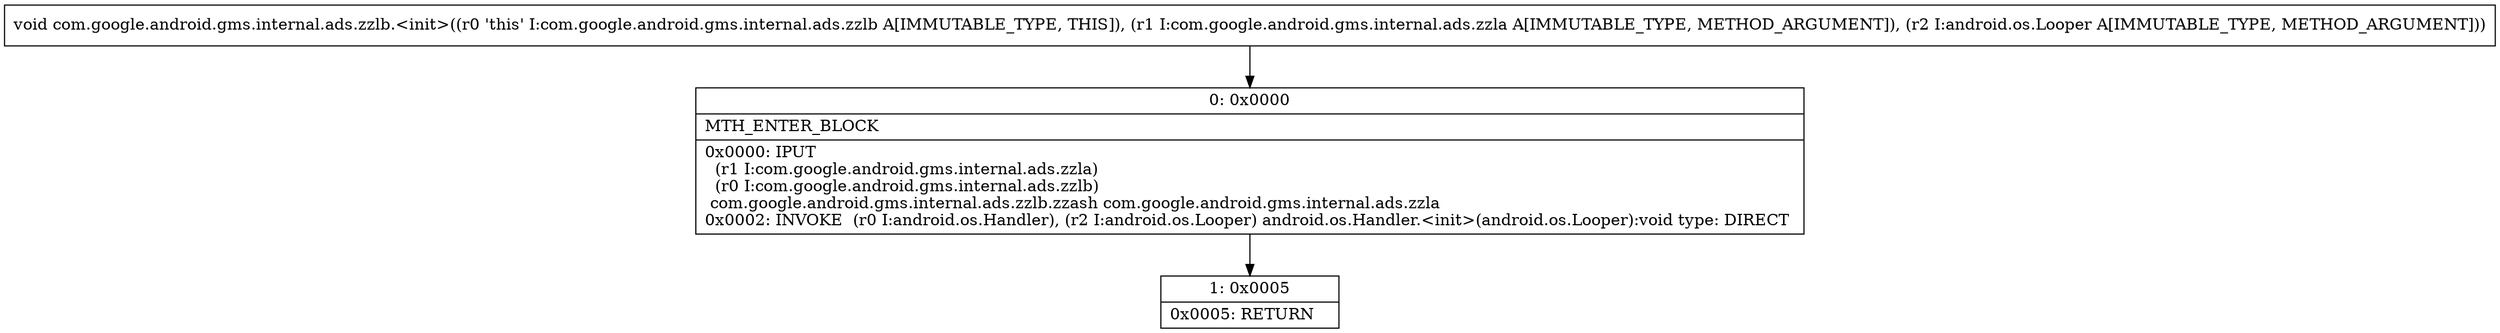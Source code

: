 digraph "CFG forcom.google.android.gms.internal.ads.zzlb.\<init\>(Lcom\/google\/android\/gms\/internal\/ads\/zzla;Landroid\/os\/Looper;)V" {
Node_0 [shape=record,label="{0\:\ 0x0000|MTH_ENTER_BLOCK\l|0x0000: IPUT  \l  (r1 I:com.google.android.gms.internal.ads.zzla)\l  (r0 I:com.google.android.gms.internal.ads.zzlb)\l com.google.android.gms.internal.ads.zzlb.zzash com.google.android.gms.internal.ads.zzla \l0x0002: INVOKE  (r0 I:android.os.Handler), (r2 I:android.os.Looper) android.os.Handler.\<init\>(android.os.Looper):void type: DIRECT \l}"];
Node_1 [shape=record,label="{1\:\ 0x0005|0x0005: RETURN   \l}"];
MethodNode[shape=record,label="{void com.google.android.gms.internal.ads.zzlb.\<init\>((r0 'this' I:com.google.android.gms.internal.ads.zzlb A[IMMUTABLE_TYPE, THIS]), (r1 I:com.google.android.gms.internal.ads.zzla A[IMMUTABLE_TYPE, METHOD_ARGUMENT]), (r2 I:android.os.Looper A[IMMUTABLE_TYPE, METHOD_ARGUMENT])) }"];
MethodNode -> Node_0;
Node_0 -> Node_1;
}

